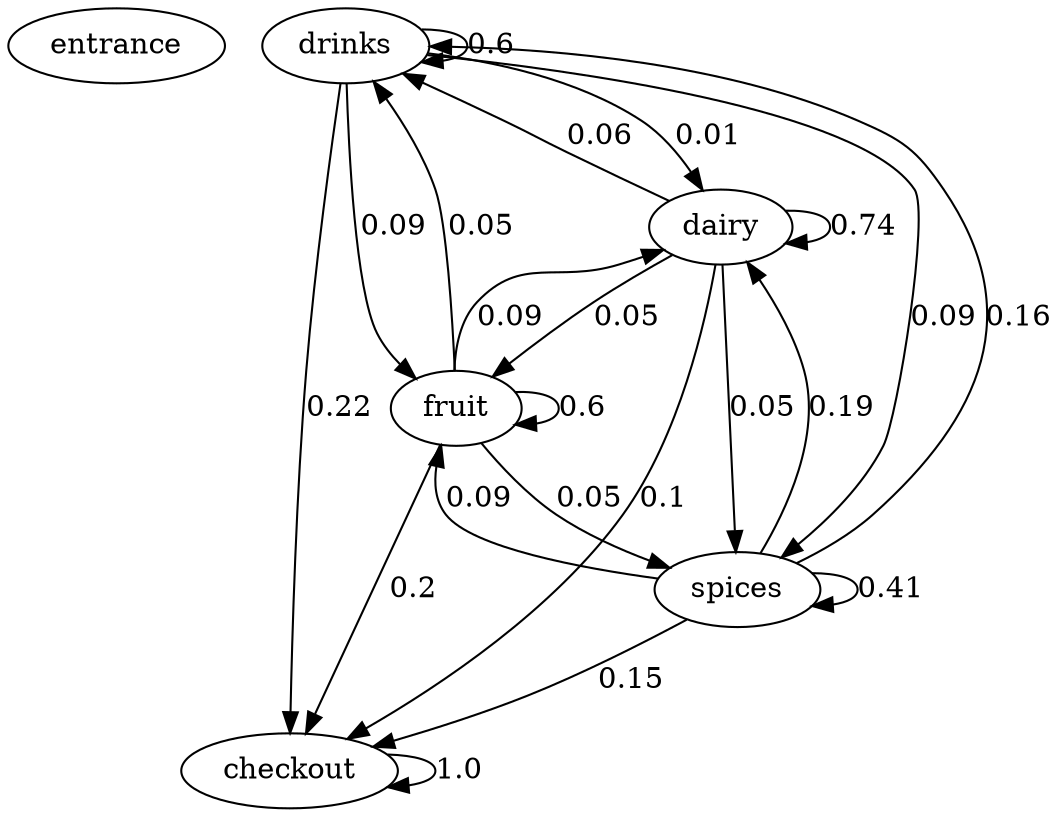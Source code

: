 digraph  {
entrance;
drinks;
dairy;
fruit;
spices;
checkout;
drinks -> checkout  [key=0, label="0.22", weight="0.22"];
drinks -> dairy  [key=0, label="0.01", weight="0.01"];
drinks -> drinks  [key=0, label="0.6", weight="0.6"];
drinks -> fruit  [key=0, label="0.09", weight="0.09"];
drinks -> spices  [key=0, label="0.09", weight="0.09"];
dairy -> checkout  [key=0, label="0.1", weight="0.1"];
dairy -> dairy  [key=0, label="0.74", weight="0.74"];
dairy -> drinks  [key=0, label="0.06", weight="0.06"];
dairy -> fruit  [key=0, label="0.05", weight="0.05"];
dairy -> spices  [key=0, label="0.05", weight="0.05"];
fruit -> checkout  [key=0, label="0.2", weight="0.2"];
fruit -> dairy  [key=0, label="0.09", weight="0.09"];
fruit -> drinks  [key=0, label="0.05", weight="0.05"];
fruit -> fruit  [key=0, label="0.6", weight="0.6"];
fruit -> spices  [key=0, label="0.05", weight="0.05"];
spices -> checkout  [key=0, label="0.15", weight="0.15"];
spices -> dairy  [key=0, label="0.19", weight="0.19"];
spices -> drinks  [key=0, label="0.16", weight="0.16"];
spices -> fruit  [key=0, label="0.09", weight="0.09"];
spices -> spices  [key=0, label="0.41", weight="0.41"];
checkout -> checkout  [key=0, label="1.0", weight="1.0"];
}
